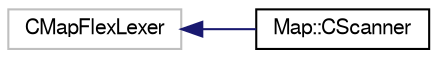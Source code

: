 digraph "Representación gráfica de la clase"
{
  edge [fontname="FreeSans",fontsize="10",labelfontname="FreeSans",labelfontsize="10"];
  node [fontname="FreeSans",fontsize="10",shape=record];
  rankdir="LR";
  Node1 [label="CMapFlexLexer",height=0.2,width=0.4,color="grey75", fillcolor="white", style="filled"];
  Node1 -> Node2 [dir="back",color="midnightblue",fontsize="10",style="solid",fontname="FreeSans"];
  Node2 [label="Map::CScanner",height=0.2,width=0.4,color="black", fillcolor="white", style="filled",URL="$class_map_1_1_c_scanner.html",tooltip="CScanner es una clase que dota de funcionalidades extra a la clase automáticamente generada por Flex ..."];
}
